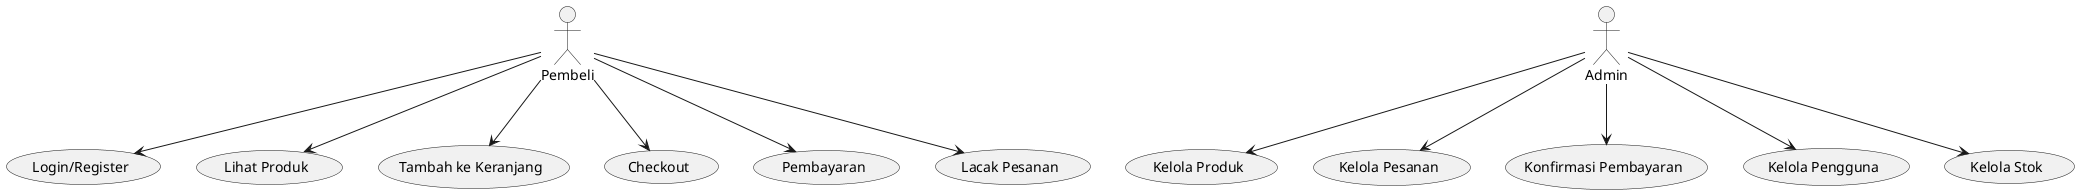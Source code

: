 @startuml

actor Pembeli
actor Admin

usecase "Login/Register" as UC_Login
usecase "Lihat Produk" as UC_LihatProduk
usecase "Tambah ke Keranjang" as UC_TambahKeKeranjang
usecase "Checkout" as UC_Checkout
usecase "Pembayaran" as UC_Pembayaran
usecase "Lacak Pesanan" as UC_LacakPesanan
usecase "Kelola Produk" as UC_KelolaProduk
usecase "Kelola Pesanan" as UC_KelolaPesanan
usecase "Konfirmasi Pembayaran" as UC_KonfirmasiPembayaran
usecase "Kelola Pengguna" as UC_KelolaPengguna
usecase "Kelola Stok" as UC_KelolaStok

Pembeli --> UC_Login
Pembeli --> UC_LihatProduk
Pembeli --> UC_TambahKeKeranjang
Pembeli --> UC_Checkout
Pembeli --> UC_Pembayaran
Pembeli --> UC_LacakPesanan

Admin --> UC_KelolaProduk
Admin --> UC_KelolaPesanan
Admin --> UC_KonfirmasiPembayaran
Admin --> UC_KelolaPengguna
Admin --> UC_KelolaStok

@enduml
